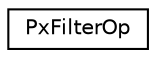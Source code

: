 digraph "Graphical Class Hierarchy"
{
  edge [fontname="Helvetica",fontsize="10",labelfontname="Helvetica",labelfontsize="10"];
  node [fontname="Helvetica",fontsize="10",shape=record];
  rankdir="LR";
  Node0 [label="PxFilterOp",height=0.2,width=0.4,color="black", fillcolor="white", style="filled",URL="$structPxFilterOp.html",tooltip="Collision filtering operations. "];
}

